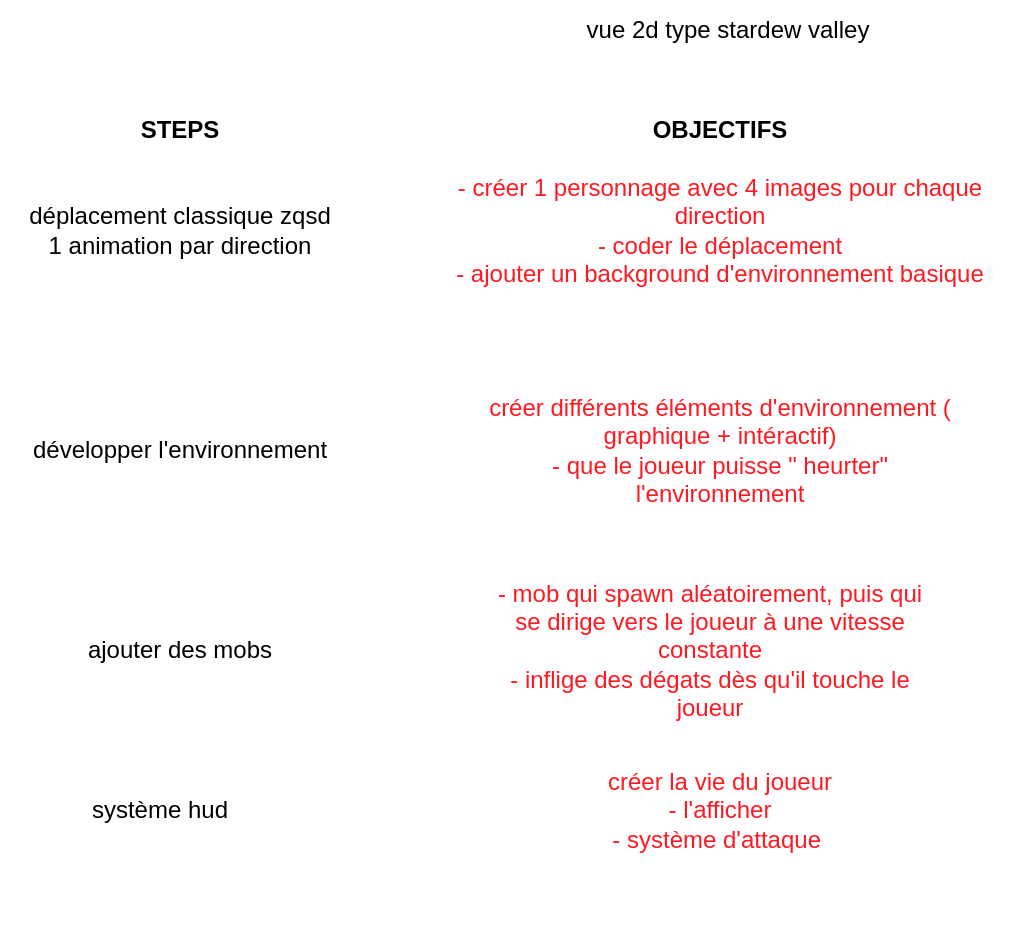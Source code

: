 <mxfile version="20.8.20" type="github">
  <diagram name="Page-1" id="Up0Pgy1UbS9EIalXvKeH">
    <mxGraphModel dx="954" dy="551" grid="1" gridSize="10" guides="1" tooltips="1" connect="1" arrows="1" fold="1" page="1" pageScale="1" pageWidth="827" pageHeight="1169" math="0" shadow="0">
      <root>
        <mxCell id="0" />
        <mxCell id="1" parent="0" />
        <mxCell id="xVxgCZvAdISGXc7lnWFf-1" value="vue 2d type stardew valley" style="text;html=1;strokeColor=none;fillColor=none;align=center;verticalAlign=middle;whiteSpace=wrap;rounded=0;" vertex="1" parent="1">
          <mxGeometry x="334" width="160" height="30" as="geometry" />
        </mxCell>
        <mxCell id="xVxgCZvAdISGXc7lnWFf-2" value="déplacement classique zqsd&lt;br&gt;1 animation par direction" style="text;html=1;strokeColor=none;fillColor=none;align=center;verticalAlign=middle;whiteSpace=wrap;rounded=0;" vertex="1" parent="1">
          <mxGeometry x="50" y="100" width="180" height="30" as="geometry" />
        </mxCell>
        <mxCell id="xVxgCZvAdISGXc7lnWFf-5" value="&lt;b&gt;STEPS&lt;/b&gt;" style="text;html=1;strokeColor=none;fillColor=none;align=center;verticalAlign=middle;whiteSpace=wrap;rounded=0;" vertex="1" parent="1">
          <mxGeometry x="110" y="50" width="60" height="30" as="geometry" />
        </mxCell>
        <mxCell id="xVxgCZvAdISGXc7lnWFf-6" value="&lt;b&gt;OBJECTIFS&lt;/b&gt;" style="text;html=1;strokeColor=none;fillColor=none;align=center;verticalAlign=middle;whiteSpace=wrap;rounded=0;" vertex="1" parent="1">
          <mxGeometry x="380" y="50" width="60" height="30" as="geometry" />
        </mxCell>
        <mxCell id="xVxgCZvAdISGXc7lnWFf-7" value="&lt;font color=&quot;#ff1921&quot;&gt;- créer 1 personnage avec 4 images pour chaque direction&lt;br&gt;- coder le déplacement&lt;br&gt;- ajouter un background d&#39;environnement basique&lt;br&gt;&lt;/font&gt;" style="text;html=1;strokeColor=none;fillColor=none;align=center;verticalAlign=middle;whiteSpace=wrap;rounded=0;" vertex="1" parent="1">
          <mxGeometry x="260" y="40" width="300" height="150" as="geometry" />
        </mxCell>
        <mxCell id="xVxgCZvAdISGXc7lnWFf-9" value="&lt;font color=&quot;#000000&quot;&gt;développer l&#39;environnement&lt;/font&gt;" style="text;html=1;strokeColor=none;fillColor=none;align=center;verticalAlign=middle;whiteSpace=wrap;rounded=0;fontColor=#FF1921;" vertex="1" parent="1">
          <mxGeometry x="55" y="210" width="170" height="30" as="geometry" />
        </mxCell>
        <mxCell id="xVxgCZvAdISGXc7lnWFf-10" value="&lt;font color=&quot;#ff1921&quot;&gt;créer différents éléments d&#39;environnement ( graphique + intéractif)&lt;br&gt;- que le joueur puisse &quot; heurter&quot; l&#39;environnement&lt;br&gt;&lt;/font&gt;" style="text;html=1;strokeColor=none;fillColor=none;align=center;verticalAlign=middle;whiteSpace=wrap;rounded=0;fontColor=#000000;" vertex="1" parent="1">
          <mxGeometry x="290" y="210" width="240" height="30" as="geometry" />
        </mxCell>
        <mxCell id="xVxgCZvAdISGXc7lnWFf-11" value="&lt;font color=&quot;#000000&quot;&gt;ajouter des mobs&lt;/font&gt;" style="text;html=1;strokeColor=none;fillColor=none;align=center;verticalAlign=middle;whiteSpace=wrap;rounded=0;fontColor=#FF1921;" vertex="1" parent="1">
          <mxGeometry x="65" y="310" width="150" height="30" as="geometry" />
        </mxCell>
        <mxCell id="xVxgCZvAdISGXc7lnWFf-12" value="&lt;font color=&quot;#ff1921&quot;&gt;- mob qui spawn aléatoirement, puis qui se dirige vers le joueur à une vitesse constante&lt;br&gt;- inflige des dégats dès qu&#39;il touche le joueur&lt;br&gt;&lt;/font&gt;" style="text;html=1;strokeColor=none;fillColor=none;align=center;verticalAlign=middle;whiteSpace=wrap;rounded=0;fontColor=#000000;" vertex="1" parent="1">
          <mxGeometry x="290" y="310" width="230" height="30" as="geometry" />
        </mxCell>
        <mxCell id="xVxgCZvAdISGXc7lnWFf-13" value="&lt;font color=&quot;#000000&quot;&gt;système hud&lt;/font&gt;" style="text;html=1;strokeColor=none;fillColor=none;align=center;verticalAlign=middle;whiteSpace=wrap;rounded=0;fontColor=#FF1921;" vertex="1" parent="1">
          <mxGeometry x="70" y="390" width="120" height="30" as="geometry" />
        </mxCell>
        <mxCell id="xVxgCZvAdISGXc7lnWFf-14" value="&lt;font color=&quot;#ff1921&quot;&gt;créer la vie du joueur&lt;br&gt;- l&#39;afficher&lt;br&gt;- système d&#39;attaque&amp;nbsp;&lt;br&gt;&lt;/font&gt;" style="text;html=1;strokeColor=none;fillColor=none;align=center;verticalAlign=middle;whiteSpace=wrap;rounded=0;fontColor=#000000;" vertex="1" parent="1">
          <mxGeometry x="315" y="335" width="190" height="140" as="geometry" />
        </mxCell>
      </root>
    </mxGraphModel>
  </diagram>
</mxfile>
